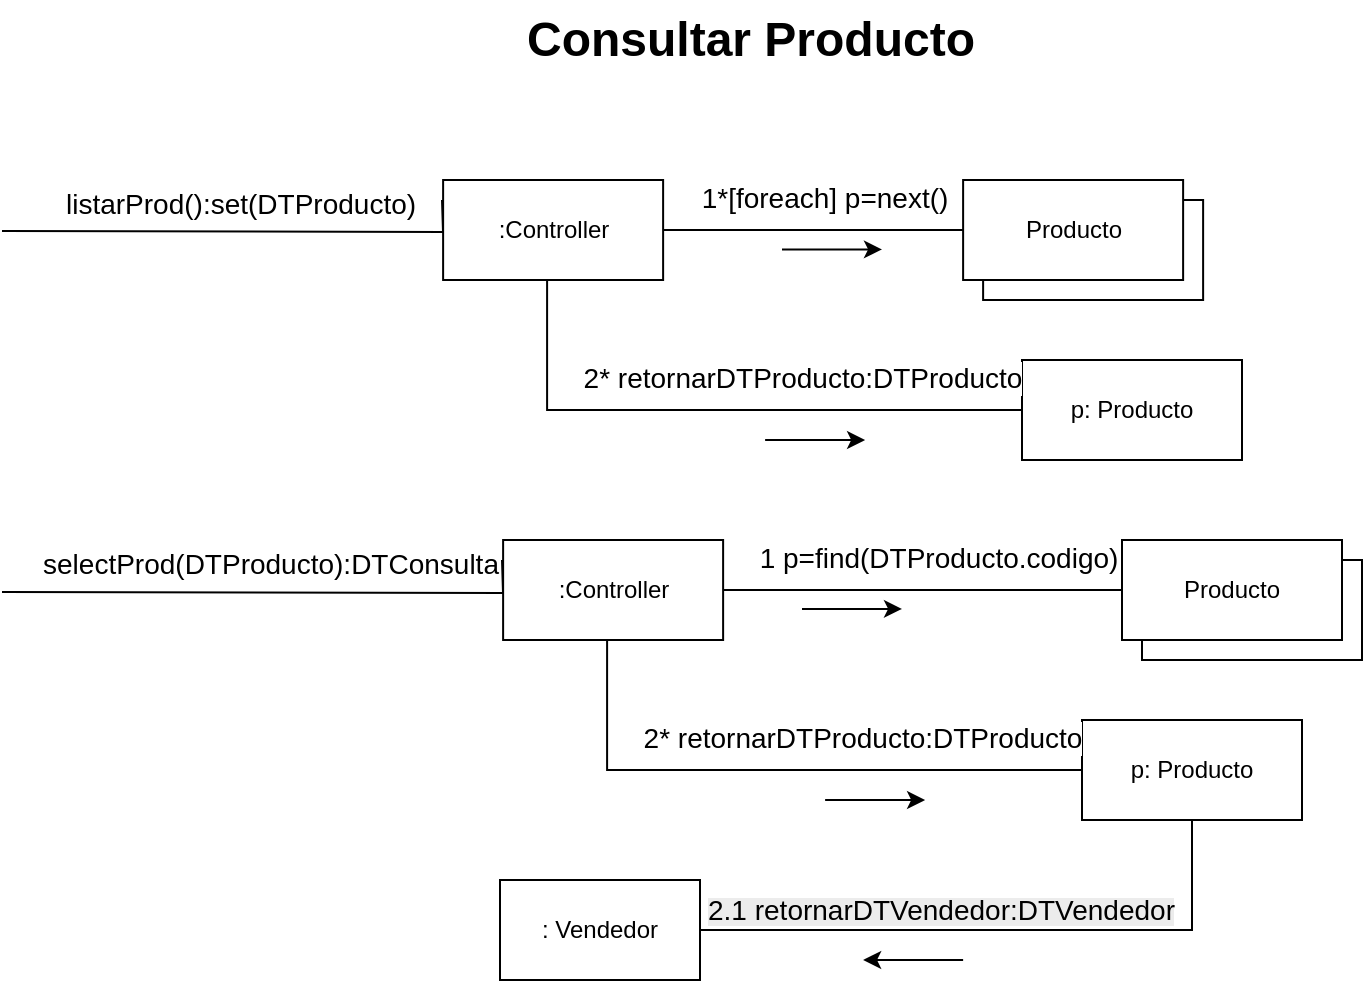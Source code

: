 <mxfile version="27.1.5">
  <diagram name="Página-1" id="FyjKeAW64GBD9wfDFaUq">
    <mxGraphModel grid="1" page="1" gridSize="10" guides="1" tooltips="1" connect="1" arrows="1" fold="1" pageScale="1" pageWidth="827" pageHeight="1169" math="0" shadow="0">
      <root>
        <mxCell id="0" />
        <mxCell id="1" parent="0" />
        <mxCell id="bNMkLayojYUjxEpwxnX8-4" value=":Controller" style="html=1;whiteSpace=wrap;" vertex="1" parent="1">
          <mxGeometry x="260.56" y="110" width="110" height="50" as="geometry" />
        </mxCell>
        <mxCell id="bNMkLayojYUjxEpwxnX8-5" value="&lt;font style=&quot;font-size: 14px;&quot;&gt;listarProd():set(DTProducto)&lt;/font&gt;" style="endArrow=none;html=1;endSize=12;startArrow=none;startSize=14;startFill=0;edgeStyle=orthogonalEdgeStyle;align=center;verticalAlign=bottom;endFill=0;rounded=0;" edge="1" parent="1">
          <mxGeometry y="3" relative="1" as="geometry">
            <mxPoint x="40" y="135.5" as="sourcePoint" />
            <mxPoint x="260" y="120" as="targetPoint" />
          </mxGeometry>
        </mxCell>
        <mxCell id="bNMkLayojYUjxEpwxnX8-12" value="Object" style="html=1;whiteSpace=wrap;" vertex="1" parent="1">
          <mxGeometry x="530.56" y="120" width="110" height="50" as="geometry" />
        </mxCell>
        <mxCell id="bNMkLayojYUjxEpwxnX8-13" value="Producto" style="html=1;whiteSpace=wrap;" vertex="1" parent="1">
          <mxGeometry x="520.56" y="110" width="110" height="50" as="geometry" />
        </mxCell>
        <mxCell id="bNMkLayojYUjxEpwxnX8-14" value="&lt;span style=&quot;font-size: 14px;&quot;&gt;1*[foreach] p=next()&lt;/span&gt;" style="endArrow=none;html=1;endSize=12;startArrow=none;startSize=14;startFill=0;align=center;verticalAlign=bottom;endFill=0;rounded=0;exitX=1;exitY=0.5;exitDx=0;exitDy=0;entryX=0;entryY=0.5;entryDx=0;entryDy=0;" edge="1" parent="1" source="bNMkLayojYUjxEpwxnX8-4" target="bNMkLayojYUjxEpwxnX8-13">
          <mxGeometry x="0.071" y="5" relative="1" as="geometry">
            <mxPoint x="430.56" y="70" as="sourcePoint" />
            <mxPoint x="629.56" y="135.0" as="targetPoint" />
            <mxPoint as="offset" />
          </mxGeometry>
        </mxCell>
        <mxCell id="bNMkLayojYUjxEpwxnX8-15" value="p: Producto" style="html=1;whiteSpace=wrap;" vertex="1" parent="1">
          <mxGeometry x="550" y="200.0" width="110" height="50" as="geometry" />
        </mxCell>
        <mxCell id="bNMkLayojYUjxEpwxnX8-16" value="&lt;span style=&quot;font-size: 14px;&quot;&gt;2* retornarDTProducto:DTProducto&lt;/span&gt;" style="endArrow=none;html=1;endSize=12;startArrow=none;startSize=14;startFill=0;edgeStyle=orthogonalEdgeStyle;align=center;verticalAlign=bottom;endFill=0;rounded=0;entryX=0;entryY=0.5;entryDx=0;entryDy=0;" edge="1" parent="1" target="bNMkLayojYUjxEpwxnX8-15">
          <mxGeometry x="0.28" y="5" relative="1" as="geometry">
            <mxPoint x="312.56" y="160" as="sourcePoint" />
            <mxPoint x="511.56" y="245" as="targetPoint" />
            <Array as="points">
              <mxPoint x="310.56" y="160" />
              <mxPoint x="312.56" y="160" />
              <mxPoint x="312.56" y="245" />
            </Array>
            <mxPoint as="offset" />
          </mxGeometry>
        </mxCell>
        <mxCell id="bNMkLayojYUjxEpwxnX8-17" value="" style="endArrow=classic;html=1;rounded=0;" edge="1" parent="1">
          <mxGeometry width="50" height="50" relative="1" as="geometry">
            <mxPoint x="421.56" y="240.0" as="sourcePoint" />
            <mxPoint x="471.56" y="240.0" as="targetPoint" />
          </mxGeometry>
        </mxCell>
        <mxCell id="bNMkLayojYUjxEpwxnX8-18" value="" style="endArrow=classic;html=1;rounded=0;" edge="1" parent="1">
          <mxGeometry width="50" height="50" relative="1" as="geometry">
            <mxPoint x="430" y="144.69" as="sourcePoint" />
            <mxPoint x="480.0" y="144.69" as="targetPoint" />
          </mxGeometry>
        </mxCell>
        <mxCell id="bNMkLayojYUjxEpwxnX8-20" value=":Controller" style="html=1;whiteSpace=wrap;" vertex="1" parent="1">
          <mxGeometry x="290.56" y="290" width="110" height="50" as="geometry" />
        </mxCell>
        <mxCell id="bNMkLayojYUjxEpwxnX8-21" value="&lt;font style=&quot;font-size: 14px;&quot;&gt;selectProd(DTProducto):DTConsulta&lt;/font&gt;" style="endArrow=none;html=1;endSize=12;startArrow=none;startSize=14;startFill=0;edgeStyle=orthogonalEdgeStyle;align=center;verticalAlign=bottom;endFill=0;rounded=0;" edge="1" parent="1">
          <mxGeometry y="3" relative="1" as="geometry">
            <mxPoint x="40" y="316" as="sourcePoint" />
            <mxPoint x="290" y="300" as="targetPoint" />
          </mxGeometry>
        </mxCell>
        <mxCell id="bNMkLayojYUjxEpwxnX8-22" value="Object" style="html=1;whiteSpace=wrap;" vertex="1" parent="1">
          <mxGeometry x="610" y="300" width="110" height="50" as="geometry" />
        </mxCell>
        <mxCell id="bNMkLayojYUjxEpwxnX8-23" value="Producto" style="html=1;whiteSpace=wrap;" vertex="1" parent="1">
          <mxGeometry x="600" y="290" width="110" height="50" as="geometry" />
        </mxCell>
        <mxCell id="bNMkLayojYUjxEpwxnX8-24" value="&lt;span style=&quot;font-size: 14px;&quot;&gt;1 p=find(DTProducto.codigo)&lt;/span&gt;" style="endArrow=none;html=1;endSize=12;startArrow=none;startSize=14;startFill=0;edgeStyle=orthogonalEdgeStyle;align=center;verticalAlign=bottom;endFill=0;rounded=0;exitX=1;exitY=0.5;exitDx=0;exitDy=0;entryX=0;entryY=0.5;entryDx=0;entryDy=0;" edge="1" parent="1" source="bNMkLayojYUjxEpwxnX8-20" target="bNMkLayojYUjxEpwxnX8-23">
          <mxGeometry x="0.071" y="5" relative="1" as="geometry">
            <mxPoint x="460.56" y="250" as="sourcePoint" />
            <mxPoint x="659.56" y="315.0" as="targetPoint" />
            <Array as="points" />
            <mxPoint as="offset" />
          </mxGeometry>
        </mxCell>
        <mxCell id="bNMkLayojYUjxEpwxnX8-28" value="" style="endArrow=classic;html=1;rounded=0;" edge="1" parent="1">
          <mxGeometry width="50" height="50" relative="1" as="geometry">
            <mxPoint x="440" y="324.44" as="sourcePoint" />
            <mxPoint x="490.0" y="324.44" as="targetPoint" />
          </mxGeometry>
        </mxCell>
        <mxCell id="bD_IWBIyIwcob9iLC0R5-14" value="p: Producto" style="html=1;whiteSpace=wrap;" vertex="1" parent="1">
          <mxGeometry x="580" y="380.0" width="110" height="50" as="geometry" />
        </mxCell>
        <mxCell id="bD_IWBIyIwcob9iLC0R5-15" value="&lt;span style=&quot;font-size: 14px;&quot;&gt;2* retornarDTProducto:DTProducto&lt;/span&gt;" style="endArrow=none;html=1;endSize=12;startArrow=none;startSize=14;startFill=0;edgeStyle=orthogonalEdgeStyle;align=center;verticalAlign=bottom;endFill=0;rounded=0;entryX=0;entryY=0.5;entryDx=0;entryDy=0;" edge="1" parent="1" target="bD_IWBIyIwcob9iLC0R5-14">
          <mxGeometry x="0.28" y="5" relative="1" as="geometry">
            <mxPoint x="342.56" y="340" as="sourcePoint" />
            <mxPoint x="541.56" y="425" as="targetPoint" />
            <Array as="points">
              <mxPoint x="340.56" y="340" />
              <mxPoint x="342.56" y="340" />
              <mxPoint x="342.56" y="425" />
            </Array>
            <mxPoint as="offset" />
          </mxGeometry>
        </mxCell>
        <mxCell id="bD_IWBIyIwcob9iLC0R5-16" value="" style="endArrow=classic;html=1;rounded=0;" edge="1" parent="1">
          <mxGeometry width="50" height="50" relative="1" as="geometry">
            <mxPoint x="451.56" y="420.0" as="sourcePoint" />
            <mxPoint x="501.56" y="420.0" as="targetPoint" />
          </mxGeometry>
        </mxCell>
        <mxCell id="1XI_LUl4PsQ9NGpmyFgZ-1" value="&lt;font style=&quot;font-size: 24px;&quot;&gt;&lt;b&gt;Consultar Producto&lt;/b&gt;&lt;/font&gt;" style="text;html=1;align=center;verticalAlign=middle;resizable=0;points=[];autosize=1;strokeColor=none;fillColor=none;" vertex="1" parent="1">
          <mxGeometry x="289" y="20" width="250" height="40" as="geometry" />
        </mxCell>
        <mxCell id="D92k4eHp1Ywg-SL6lrjm-1" value=": Vendedor" style="rounded=0;whiteSpace=wrap;html=1;" vertex="1" parent="1">
          <mxGeometry x="289" y="460" width="100" height="50" as="geometry" />
        </mxCell>
        <mxCell id="D92k4eHp1Ywg-SL6lrjm-2" value="&lt;span style=&quot;color: rgb(0, 0, 0); font-family: Helvetica; font-style: normal; font-variant-ligatures: normal; font-variant-caps: normal; font-weight: 400; letter-spacing: normal; orphans: 2; text-align: center; text-indent: 0px; text-transform: none; widows: 2; word-spacing: 0px; -webkit-text-stroke-width: 0px; white-space: nowrap; background-color: rgb(236, 236, 236); text-decoration-thickness: initial; text-decoration-style: initial; text-decoration-color: initial; float: none; display: inline !important;&quot;&gt;&lt;font style=&quot;font-size: 14px;&quot;&gt;2.1 retornarDTVendedor:DTVendedor&lt;/font&gt;&lt;/span&gt;" style="text;whiteSpace=wrap;html=1;" vertex="1" parent="1">
          <mxGeometry x="390.56" y="460" width="130" height="40" as="geometry" />
        </mxCell>
        <mxCell id="D92k4eHp1Ywg-SL6lrjm-3" value="" style="endArrow=none;html=1;rounded=0;entryX=0.5;entryY=1;entryDx=0;entryDy=0;exitX=1;exitY=0.5;exitDx=0;exitDy=0;edgeStyle=orthogonalEdgeStyle;" edge="1" parent="1" source="D92k4eHp1Ywg-SL6lrjm-1" target="bD_IWBIyIwcob9iLC0R5-14">
          <mxGeometry width="50" height="50" relative="1" as="geometry">
            <mxPoint x="-761" y="820" as="sourcePoint" />
            <mxPoint x="54" y="525" as="targetPoint" />
          </mxGeometry>
        </mxCell>
        <mxCell id="D92k4eHp1Ywg-SL6lrjm-4" value="" style="endArrow=none;html=1;rounded=0;endFill=1;startArrow=classic;startFill=1;" edge="1" parent="1">
          <mxGeometry width="50" height="50" relative="1" as="geometry">
            <mxPoint x="470.56" y="500" as="sourcePoint" />
            <mxPoint x="520.56" y="500" as="targetPoint" />
          </mxGeometry>
        </mxCell>
      </root>
    </mxGraphModel>
  </diagram>
</mxfile>
